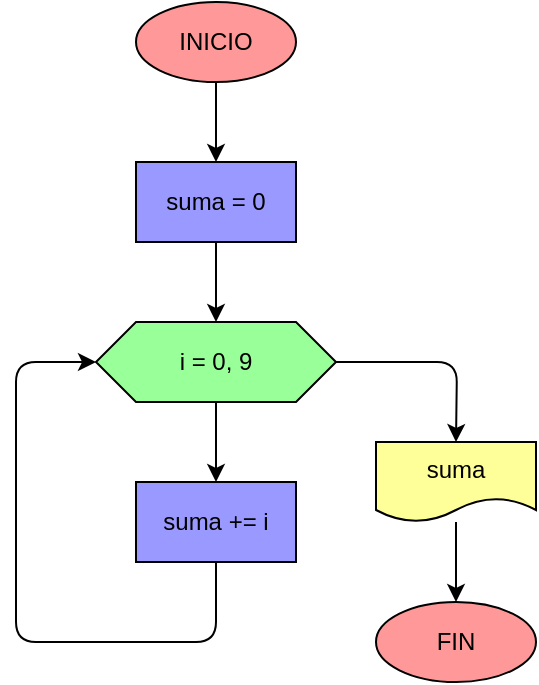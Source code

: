 <mxfile>
    <diagram id="-lzlWdr16KZX-_EAXECG" name="Página-1">
        <mxGraphModel dx="520" dy="516" grid="1" gridSize="10" guides="1" tooltips="1" connect="1" arrows="1" fold="1" page="1" pageScale="1" pageWidth="827" pageHeight="1169" math="0" shadow="0">
            <root>
                <mxCell id="0"/>
                <mxCell id="1" parent="0"/>
                <mxCell id="12" value="" style="edgeStyle=none;html=1;strokeColor=#000000;" parent="1" source="2" target="11" edge="1">
                    <mxGeometry relative="1" as="geometry"/>
                </mxCell>
                <mxCell id="2" value="INICIO" style="ellipse;whiteSpace=wrap;html=1;strokeColor=#000000;fontColor=#000000;fillColor=#FF9999;" parent="1" vertex="1">
                    <mxGeometry x="200" y="160" width="80" height="40" as="geometry"/>
                </mxCell>
                <mxCell id="6" value="" style="edgeStyle=none;html=1;strokeColor=#000000;fontColor=#000000;" parent="1" source="3" edge="1">
                    <mxGeometry relative="1" as="geometry">
                        <mxPoint x="240" y="400" as="targetPoint"/>
                    </mxGeometry>
                </mxCell>
                <mxCell id="9" value="" style="edgeStyle=orthogonalEdgeStyle;html=1;strokeColor=#000000;fontColor=#000000;" parent="1" source="3" edge="1">
                    <mxGeometry relative="1" as="geometry">
                        <mxPoint x="360" y="380" as="targetPoint"/>
                    </mxGeometry>
                </mxCell>
                <mxCell id="3" value="i = 0, 9" style="shape=hexagon;perimeter=hexagonPerimeter2;whiteSpace=wrap;html=1;fixedSize=1;strokeColor=#000000;fontColor=#000000;fillColor=#99FF99;" parent="1" vertex="1">
                    <mxGeometry x="180" y="320" width="120" height="40" as="geometry"/>
                </mxCell>
                <mxCell id="7" value="" style="endArrow=classic;html=1;entryX=0;entryY=0.5;entryDx=0;entryDy=0;exitX=0.5;exitY=1;exitDx=0;exitDy=0;exitPerimeter=0;strokeColor=#000000;fontColor=#000000;" parent="1" target="3" edge="1">
                    <mxGeometry width="50" height="50" relative="1" as="geometry">
                        <mxPoint x="240" y="440" as="sourcePoint"/>
                        <mxPoint x="350" y="420" as="targetPoint"/>
                        <Array as="points">
                            <mxPoint x="240" y="480"/>
                            <mxPoint x="140" y="480"/>
                            <mxPoint x="140" y="340"/>
                        </Array>
                    </mxGeometry>
                </mxCell>
                <mxCell id="8" value="FIN" style="ellipse;whiteSpace=wrap;html=1;strokeColor=#000000;fontColor=#000000;fillColor=#FF9999;" parent="1" vertex="1">
                    <mxGeometry x="320" y="460" width="80" height="40" as="geometry"/>
                </mxCell>
                <mxCell id="14" value="" style="edgeStyle=none;html=1;strokeColor=#000000;" parent="1" source="11" edge="1">
                    <mxGeometry relative="1" as="geometry">
                        <mxPoint x="240" y="320" as="targetPoint"/>
                    </mxGeometry>
                </mxCell>
                <mxCell id="11" value="suma = 0" style="whiteSpace=wrap;html=1;fillColor=#9999FF;strokeColor=#000000;fontColor=#000000;" parent="1" vertex="1">
                    <mxGeometry x="200" y="240" width="80" height="40" as="geometry"/>
                </mxCell>
                <mxCell id="16" value="suma += i" style="whiteSpace=wrap;html=1;fillColor=#9999FF;strokeColor=#000000;fontColor=#000000;" parent="1" vertex="1">
                    <mxGeometry x="200" y="400" width="80" height="40" as="geometry"/>
                </mxCell>
                <mxCell id="18" style="edgeStyle=none;html=1;entryX=0.5;entryY=0;entryDx=0;entryDy=0;strokeColor=#000000;" parent="1" source="17" target="8" edge="1">
                    <mxGeometry relative="1" as="geometry"/>
                </mxCell>
                <mxCell id="17" value="&lt;font color=&quot;#000000&quot;&gt;suma&lt;/font&gt;" style="shape=document;whiteSpace=wrap;html=1;boundedLbl=1;fillColor=#FFFF99;strokeColor=#000000;" parent="1" vertex="1">
                    <mxGeometry x="320" y="380" width="80" height="40" as="geometry"/>
                </mxCell>
            </root>
        </mxGraphModel>
    </diagram>
</mxfile>